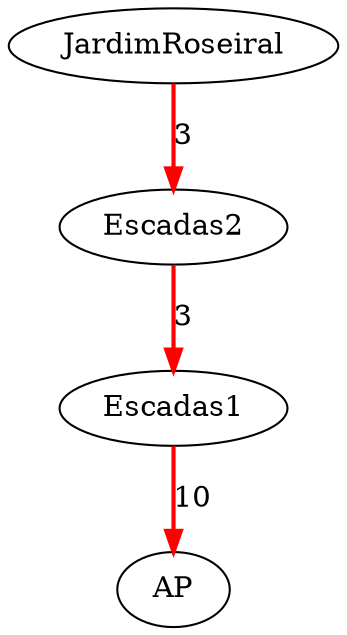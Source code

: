 digraph G {
  "JardimRoseiral" [label="JardimRoseiral"];
  "Escadas2" [label="Escadas2"];
  "Escadas1" [label="Escadas1"];
  "AP" [label="AP"];
  "JardimRoseiral" -> "Escadas2" [label="3", color=red, penwidth=2.0];
  "Escadas2" -> "Escadas1" [label="3", color=red, penwidth=2.0];
  "Escadas1" -> "AP" [label="10", color=red, penwidth=2.0];
}

